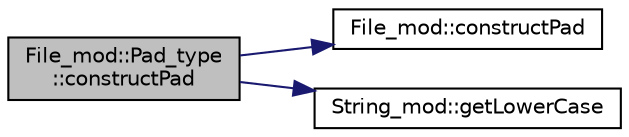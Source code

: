 digraph "File_mod::Pad_type::constructPad"
{
 // LATEX_PDF_SIZE
  edge [fontname="Helvetica",fontsize="10",labelfontname="Helvetica",labelfontsize="10"];
  node [fontname="Helvetica",fontsize="10",shape=record];
  rankdir="LR";
  Node1 [label="File_mod::Pad_type\l::constructPad",height=0.2,width=0.4,color="black", fillcolor="grey75", style="filled", fontcolor="black",tooltip=" "];
  Node1 -> Node2 [color="midnightblue",fontsize="10",style="solid",fontname="Helvetica"];
  Node2 [label="File_mod::constructPad",height=0.2,width=0.4,color="black", fillcolor="white", style="filled",URL="$namespaceFile__mod.html#ad794aa1ece11035723298c996e425680",tooltip=" "];
  Node1 -> Node3 [color="midnightblue",fontsize="10",style="solid",fontname="Helvetica"];
  Node3 [label="String_mod::getLowerCase",height=0.2,width=0.4,color="black", fillcolor="white", style="filled",URL="$namespaceString__mod.html#ade10dffb10b5ed445fec280457aa9eb4",tooltip="Return the lowercase of the input assumed-size character vector."];
}
